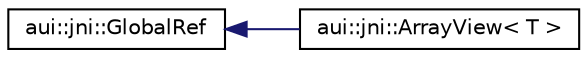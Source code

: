 digraph "Graphical Class Hierarchy"
{
 // LATEX_PDF_SIZE
  edge [fontname="Helvetica",fontsize="10",labelfontname="Helvetica",labelfontsize="10"];
  node [fontname="Helvetica",fontsize="10",shape=record];
  rankdir="LR";
  Node0 [label="aui::jni::GlobalRef",height=0.2,width=0.4,color="black", fillcolor="white", style="filled",URL="$classaui_1_1jni_1_1GlobalRef.html",tooltip="Global ref."];
  Node0 -> Node1 [dir="back",color="midnightblue",fontsize="10",style="solid",fontname="Helvetica"];
  Node1 [label="aui::jni::ArrayView\< T \>",height=0.2,width=0.4,color="black", fillcolor="white", style="filled",URL="$classaui_1_1jni_1_1ArrayView.html",tooltip="Java array view."];
}
